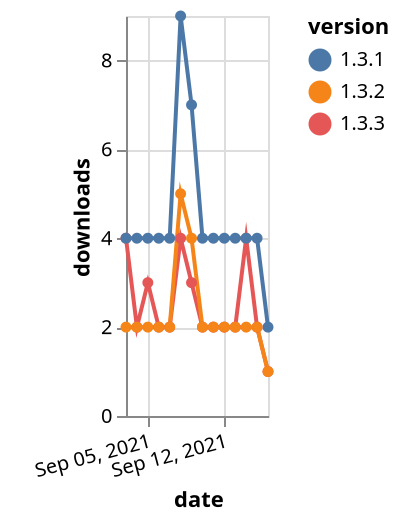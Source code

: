 {"$schema": "https://vega.github.io/schema/vega-lite/v5.json", "description": "A simple bar chart with embedded data.", "data": {"values": [{"date": "2021-09-03", "total": 2791, "delta": 4, "version": "1.3.3"}, {"date": "2021-09-04", "total": 2793, "delta": 2, "version": "1.3.3"}, {"date": "2021-09-05", "total": 2796, "delta": 3, "version": "1.3.3"}, {"date": "2021-09-06", "total": 2798, "delta": 2, "version": "1.3.3"}, {"date": "2021-09-07", "total": 2800, "delta": 2, "version": "1.3.3"}, {"date": "2021-09-08", "total": 2804, "delta": 4, "version": "1.3.3"}, {"date": "2021-09-09", "total": 2807, "delta": 3, "version": "1.3.3"}, {"date": "2021-09-10", "total": 2809, "delta": 2, "version": "1.3.3"}, {"date": "2021-09-11", "total": 2811, "delta": 2, "version": "1.3.3"}, {"date": "2021-09-12", "total": 2813, "delta": 2, "version": "1.3.3"}, {"date": "2021-09-13", "total": 2815, "delta": 2, "version": "1.3.3"}, {"date": "2021-09-14", "total": 2819, "delta": 4, "version": "1.3.3"}, {"date": "2021-09-15", "total": 2821, "delta": 2, "version": "1.3.3"}, {"date": "2021-09-16", "total": 2822, "delta": 1, "version": "1.3.3"}, {"date": "2021-09-03", "total": 6384, "delta": 4, "version": "1.3.1"}, {"date": "2021-09-04", "total": 6388, "delta": 4, "version": "1.3.1"}, {"date": "2021-09-05", "total": 6392, "delta": 4, "version": "1.3.1"}, {"date": "2021-09-06", "total": 6396, "delta": 4, "version": "1.3.1"}, {"date": "2021-09-07", "total": 6400, "delta": 4, "version": "1.3.1"}, {"date": "2021-09-08", "total": 6409, "delta": 9, "version": "1.3.1"}, {"date": "2021-09-09", "total": 6416, "delta": 7, "version": "1.3.1"}, {"date": "2021-09-10", "total": 6420, "delta": 4, "version": "1.3.1"}, {"date": "2021-09-11", "total": 6424, "delta": 4, "version": "1.3.1"}, {"date": "2021-09-12", "total": 6428, "delta": 4, "version": "1.3.1"}, {"date": "2021-09-13", "total": 6432, "delta": 4, "version": "1.3.1"}, {"date": "2021-09-14", "total": 6436, "delta": 4, "version": "1.3.1"}, {"date": "2021-09-15", "total": 6440, "delta": 4, "version": "1.3.1"}, {"date": "2021-09-16", "total": 6442, "delta": 2, "version": "1.3.1"}, {"date": "2021-09-03", "total": 3558, "delta": 2, "version": "1.3.2"}, {"date": "2021-09-04", "total": 3560, "delta": 2, "version": "1.3.2"}, {"date": "2021-09-05", "total": 3562, "delta": 2, "version": "1.3.2"}, {"date": "2021-09-06", "total": 3564, "delta": 2, "version": "1.3.2"}, {"date": "2021-09-07", "total": 3566, "delta": 2, "version": "1.3.2"}, {"date": "2021-09-08", "total": 3571, "delta": 5, "version": "1.3.2"}, {"date": "2021-09-09", "total": 3575, "delta": 4, "version": "1.3.2"}, {"date": "2021-09-10", "total": 3577, "delta": 2, "version": "1.3.2"}, {"date": "2021-09-11", "total": 3579, "delta": 2, "version": "1.3.2"}, {"date": "2021-09-12", "total": 3581, "delta": 2, "version": "1.3.2"}, {"date": "2021-09-13", "total": 3583, "delta": 2, "version": "1.3.2"}, {"date": "2021-09-14", "total": 3585, "delta": 2, "version": "1.3.2"}, {"date": "2021-09-15", "total": 3587, "delta": 2, "version": "1.3.2"}, {"date": "2021-09-16", "total": 3588, "delta": 1, "version": "1.3.2"}]}, "width": "container", "mark": {"type": "line", "point": {"filled": true}}, "encoding": {"x": {"field": "date", "type": "temporal", "timeUnit": "yearmonthdate", "title": "date", "axis": {"labelAngle": -15}}, "y": {"field": "delta", "type": "quantitative", "title": "downloads"}, "color": {"field": "version", "type": "nominal"}, "tooltip": {"field": "delta"}}}